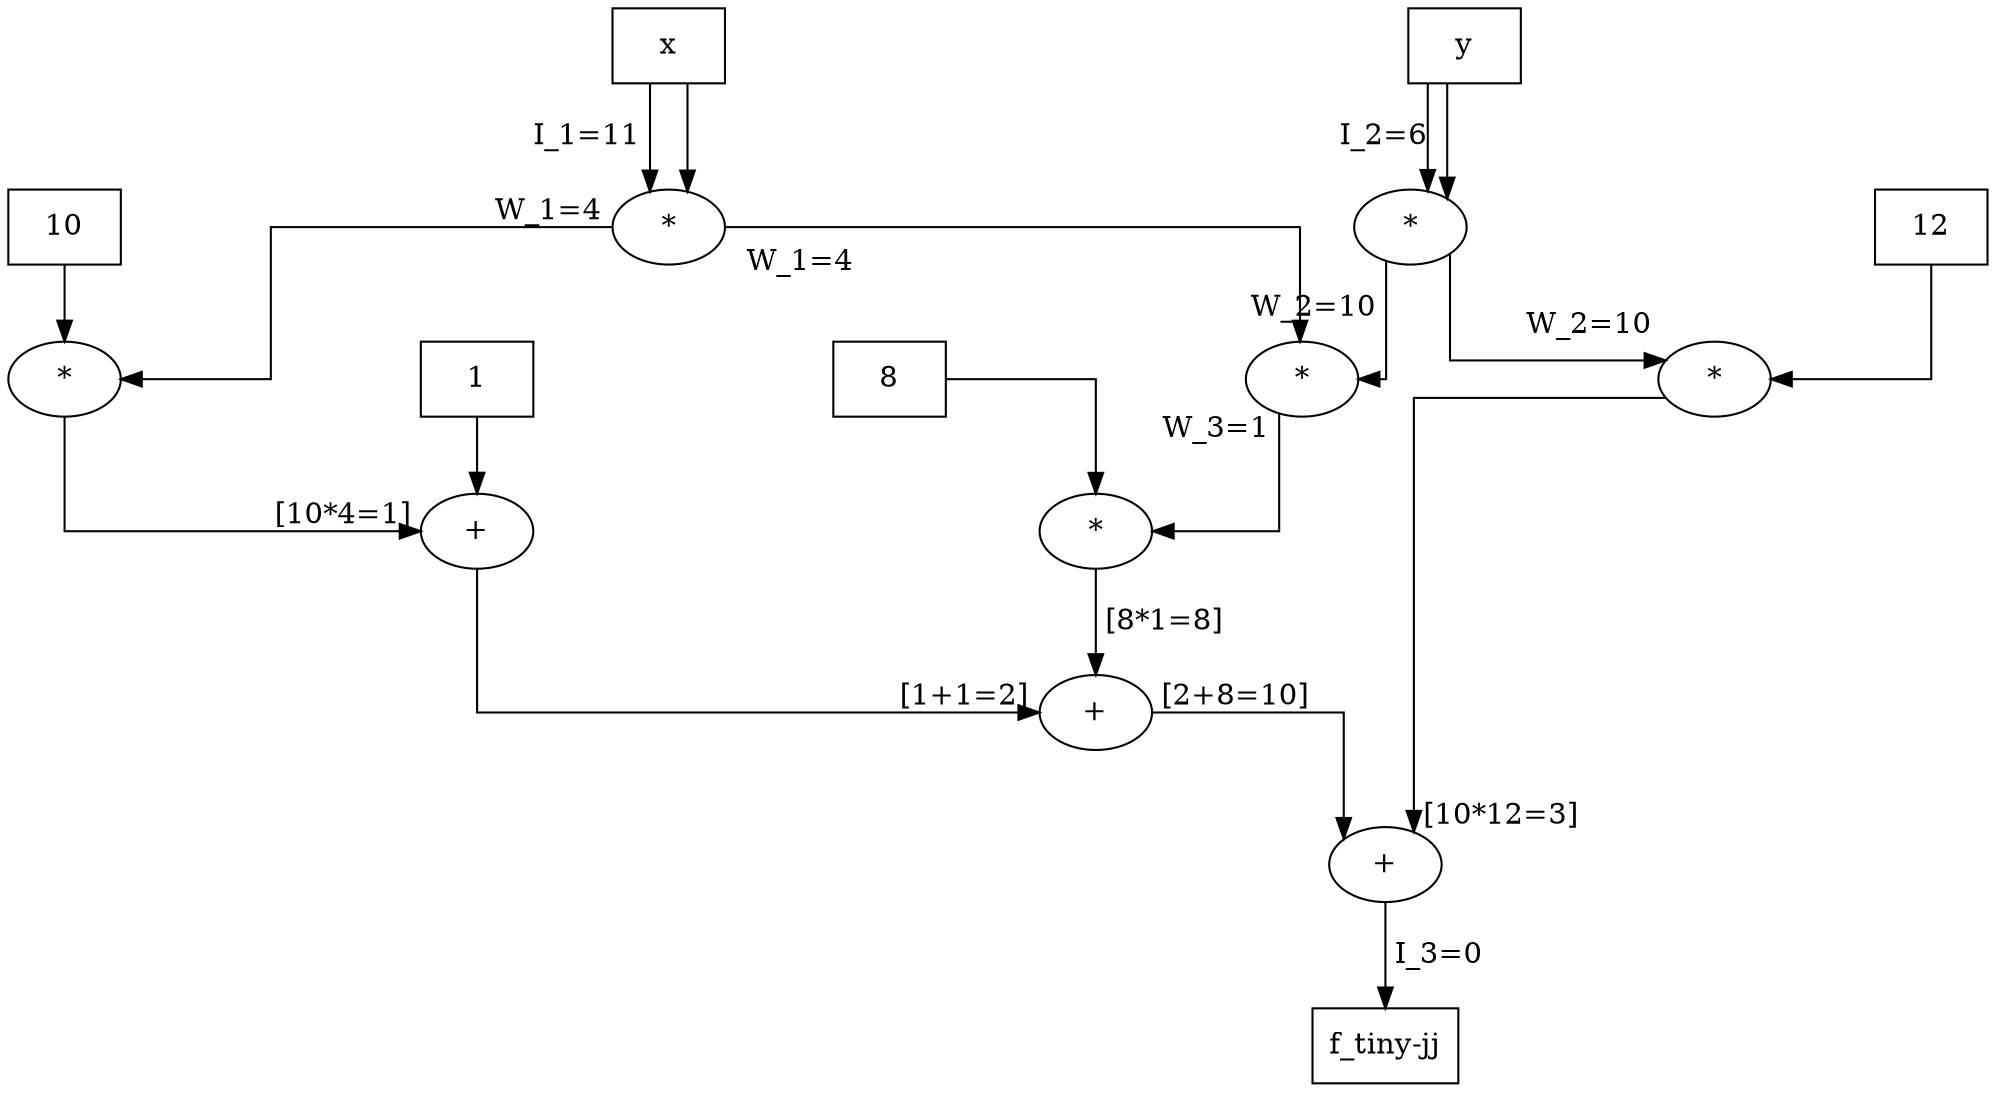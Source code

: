 digraph G2C {
	graph [forcelabels=true,
		nodesep=2.0,
		splines=ortho
	];
	n1	[label=x,
		shape=box];
	n4	[label="*"];
	n1 -> n4	[label="I_1=11",
		labeldistance=4];
	n1 -> n4;
	n8	[label="*"];
	n4 -> n8	[taillabel="W_1=4 "];
	n10	[label="*"];
	n4 -> n10	[labeldistance=4,
		taillabel="W_1=4"];
	n2	[label=y,
		shape=box];
	n5	[label="*"];
	n2 -> n5	[label="I_2=6"];
	n2 -> n5;
	n5 -> n10	[xlabel="W_2=10 "];
	n13	[label="*"];
	n5 -> n13	[headlabel="W_2=10",
		labeldistance=4];
	n3	[label=10,
		shape=box];
	n3 -> n8;
	n11	[label="+"];
	n8 -> n11	[headlabel="[10*4=1] "];
	n12	[label="*"];
	n10 -> n12	[taillabel="W_3=1 "];
	n15	[label="+"];
	n13 -> n15	[headlabel=" [10*12=3]"];
	n6	[label=12,
		shape=box];
	n6 -> n13;
	n7	[label=1,
		shape=box];
	n7 -> n11;
	n14	[label="+"];
	n11 -> n14	[headlabel="[1+1=2] "];
	n9	[label=8,
		shape=box];
	n9 -> n12;
	n12 -> n14	[label=" [8*1=8]"];
	n14 -> n15	[taillabel=" [2+8=10]"];
	n16	[label="f_tiny-jj",
		shape=box];
	n15 -> n16	[label=" I_3=0",
		labeldistance=2];
}
